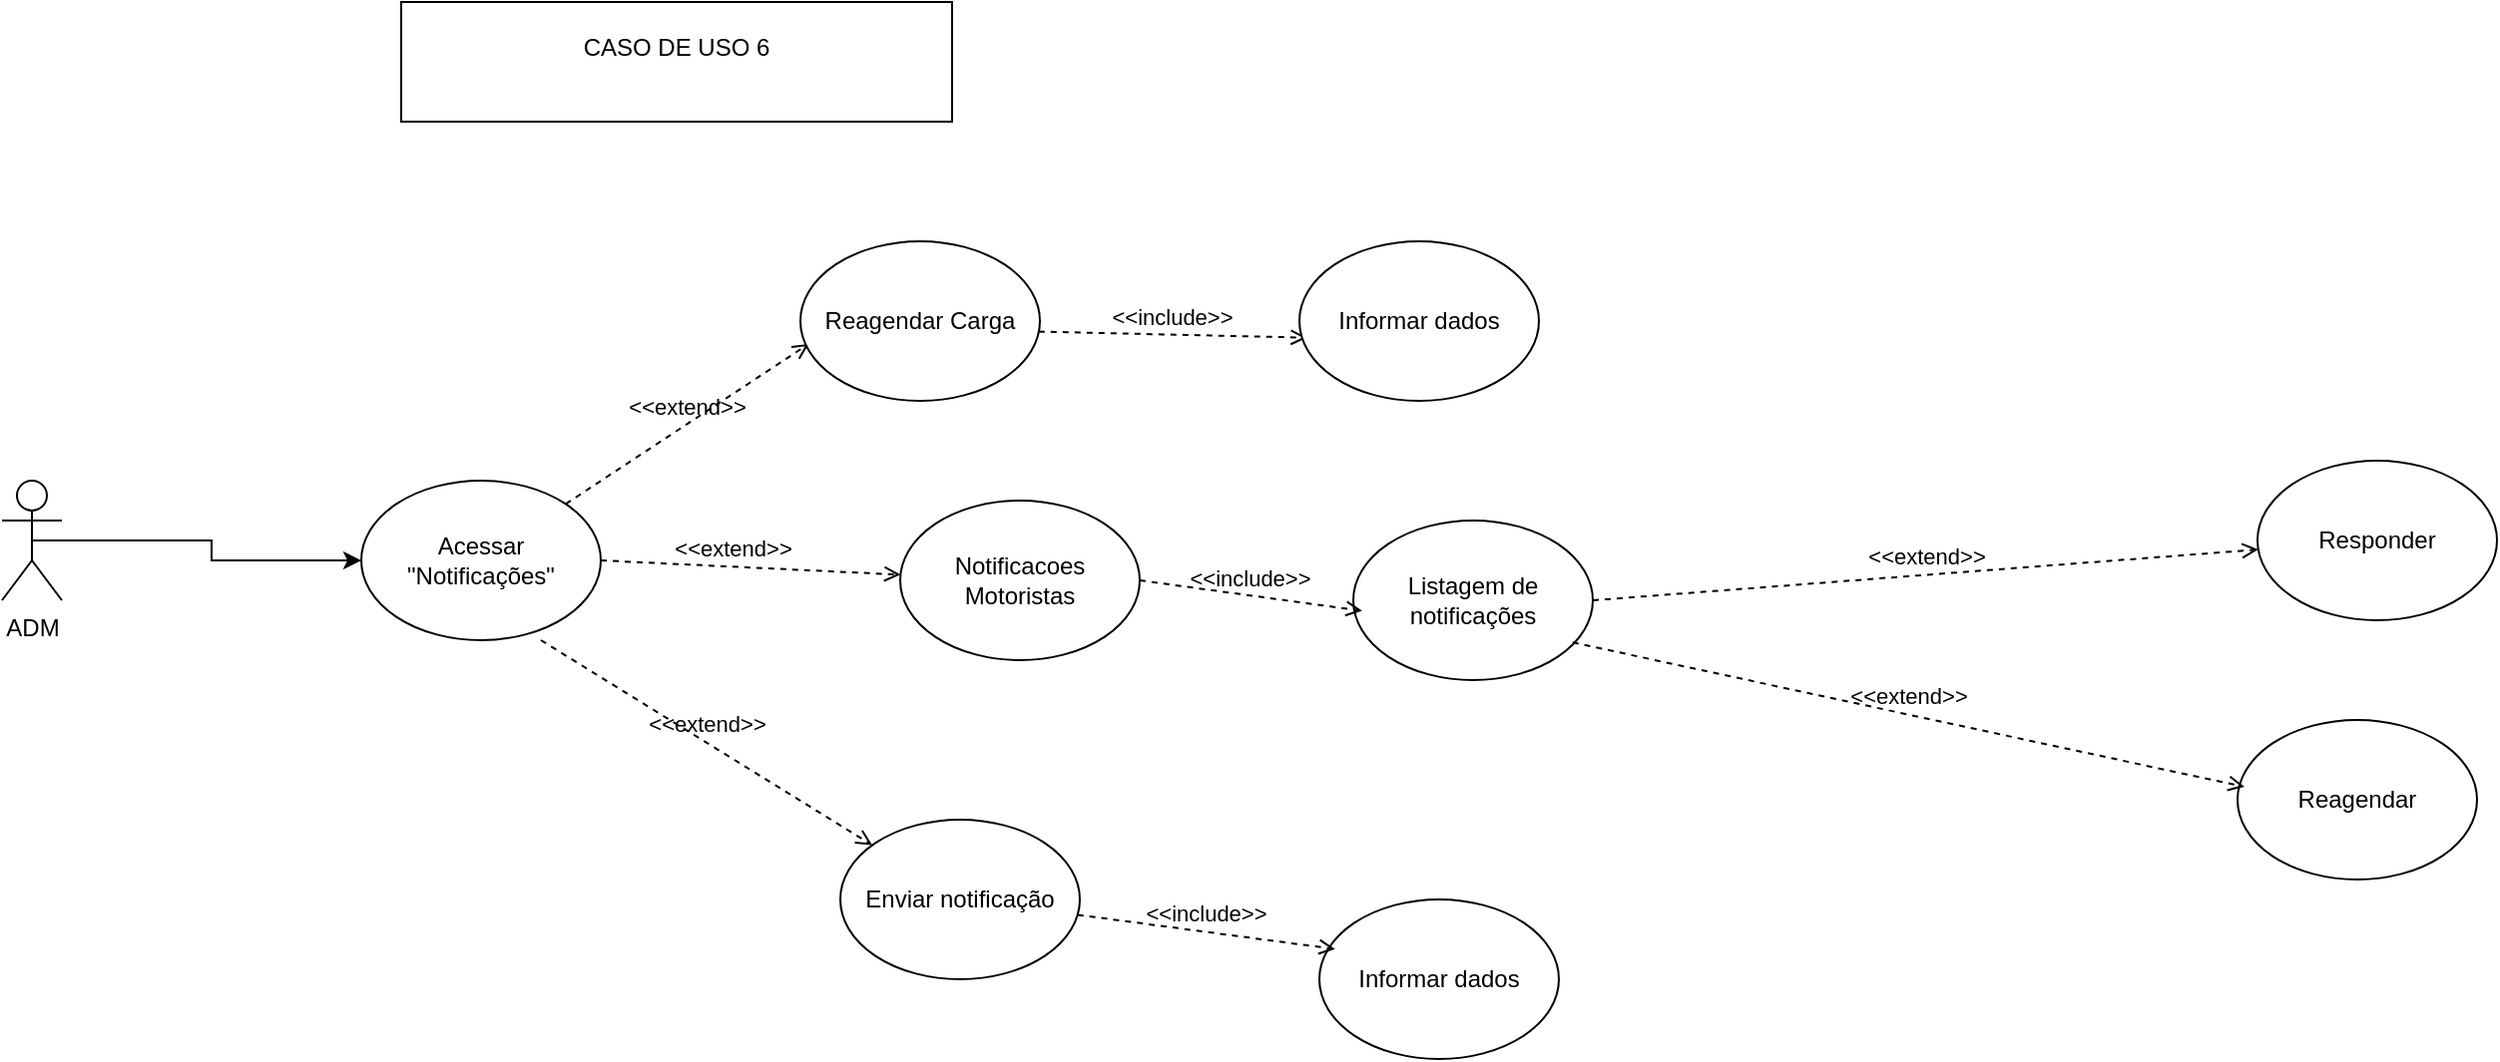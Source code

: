 <mxfile version="28.2.0">
  <diagram name="Página-2" id="ZmiVusArg0eAbAJM250A">
    <mxGraphModel dx="1497" dy="782" grid="1" gridSize="10" guides="1" tooltips="1" connect="1" arrows="1" fold="1" page="1" pageScale="1" pageWidth="827" pageHeight="1169" math="0" shadow="0">
      <root>
        <mxCell id="0" />
        <mxCell id="1" parent="0" />
        <mxCell id="7BSrLb9yEdah-kjwerx5-308" value="ADM&lt;div&gt;&lt;br&gt;&lt;/div&gt;" style="shape=umlActor;verticalLabelPosition=bottom;verticalAlign=top;html=1;outlineConnect=0;" vertex="1" parent="1">
          <mxGeometry x="30" y="280" width="30" height="60" as="geometry" />
        </mxCell>
        <mxCell id="7BSrLb9yEdah-kjwerx5-310" style="edgeStyle=orthogonalEdgeStyle;rounded=0;orthogonalLoop=1;jettySize=auto;html=1;exitX=0.5;exitY=0.5;exitDx=0;exitDy=0;exitPerimeter=0;" edge="1" parent="1" source="7BSrLb9yEdah-kjwerx5-308" target="7BSrLb9yEdah-kjwerx5-338">
          <mxGeometry relative="1" as="geometry">
            <mxPoint x="-10" y="354" as="sourcePoint" />
            <mxPoint x="210" y="320" as="targetPoint" />
          </mxGeometry>
        </mxCell>
        <mxCell id="7BSrLb9yEdah-kjwerx5-327" value="CASO DE USO 6&lt;div&gt;&lt;br&gt;&lt;/div&gt;" style="rounded=0;whiteSpace=wrap;html=1;" vertex="1" parent="1">
          <mxGeometry x="230" y="40" width="276" height="60" as="geometry" />
        </mxCell>
        <mxCell id="7BSrLb9yEdah-kjwerx5-338" value="Acessar &quot;Notificações&quot;" style="ellipse;whiteSpace=wrap;html=1;" vertex="1" parent="1">
          <mxGeometry x="210" y="280" width="120" height="80" as="geometry" />
        </mxCell>
        <mxCell id="7BSrLb9yEdah-kjwerx5-339" value="&amp;lt;&amp;lt;extend&amp;gt;&amp;gt;" style="html=1;verticalAlign=bottom;labelBackgroundColor=none;endArrow=open;endFill=0;dashed=1;rounded=0;exitX=1;exitY=0;exitDx=0;exitDy=0;entryX=0.035;entryY=0.643;entryDx=0;entryDy=0;entryPerimeter=0;" edge="1" parent="1" source="7BSrLb9yEdah-kjwerx5-338" target="7BSrLb9yEdah-kjwerx5-342">
          <mxGeometry width="160" relative="1" as="geometry">
            <mxPoint x="400" y="200" as="sourcePoint" />
            <mxPoint x="420" y="220" as="targetPoint" />
          </mxGeometry>
        </mxCell>
        <mxCell id="7BSrLb9yEdah-kjwerx5-340" value="&amp;lt;&amp;lt;extend&amp;gt;&amp;gt;" style="html=1;verticalAlign=bottom;labelBackgroundColor=none;endArrow=open;endFill=0;dashed=1;rounded=0;exitX=1;exitY=0.5;exitDx=0;exitDy=0;" edge="1" parent="1" source="7BSrLb9yEdah-kjwerx5-338" target="7BSrLb9yEdah-kjwerx5-343">
          <mxGeometry x="-0.125" width="160" relative="1" as="geometry">
            <mxPoint x="360" y="319.5" as="sourcePoint" />
            <mxPoint x="440" y="320" as="targetPoint" />
            <mxPoint as="offset" />
          </mxGeometry>
        </mxCell>
        <mxCell id="7BSrLb9yEdah-kjwerx5-341" value="&amp;lt;&amp;lt;extend&amp;gt;&amp;gt;" style="html=1;verticalAlign=bottom;labelBackgroundColor=none;endArrow=open;endFill=0;dashed=1;rounded=0;exitX=0.75;exitY=1;exitDx=0;exitDy=0;exitPerimeter=0;" edge="1" parent="1" source="7BSrLb9yEdah-kjwerx5-338" target="7BSrLb9yEdah-kjwerx5-344">
          <mxGeometry width="160" relative="1" as="geometry">
            <mxPoint x="450" y="480" as="sourcePoint" />
            <mxPoint x="430" y="410" as="targetPoint" />
          </mxGeometry>
        </mxCell>
        <mxCell id="7BSrLb9yEdah-kjwerx5-342" value="Reagendar Carga" style="ellipse;whiteSpace=wrap;html=1;" vertex="1" parent="1">
          <mxGeometry x="430" y="160" width="120" height="80" as="geometry" />
        </mxCell>
        <mxCell id="7BSrLb9yEdah-kjwerx5-343" value="Notificacoes Motoristas" style="ellipse;whiteSpace=wrap;html=1;" vertex="1" parent="1">
          <mxGeometry x="480" y="290" width="120" height="80" as="geometry" />
        </mxCell>
        <mxCell id="7BSrLb9yEdah-kjwerx5-344" value="Enviar notificação" style="ellipse;whiteSpace=wrap;html=1;" vertex="1" parent="1">
          <mxGeometry x="450" y="450" width="120" height="80" as="geometry" />
        </mxCell>
        <mxCell id="7BSrLb9yEdah-kjwerx5-345" value="&amp;lt;&amp;lt;include&amp;gt;&amp;gt;" style="html=1;verticalAlign=bottom;labelBackgroundColor=none;endArrow=open;endFill=0;dashed=1;rounded=0;exitX=0.995;exitY=0.566;exitDx=0;exitDy=0;exitPerimeter=0;entryX=0.032;entryY=0.604;entryDx=0;entryDy=0;entryPerimeter=0;" edge="1" parent="1" source="7BSrLb9yEdah-kjwerx5-342" target="7BSrLb9yEdah-kjwerx5-346">
          <mxGeometry width="160" relative="1" as="geometry">
            <mxPoint x="740" y="280" as="sourcePoint" />
            <mxPoint x="690" y="200" as="targetPoint" />
          </mxGeometry>
        </mxCell>
        <mxCell id="7BSrLb9yEdah-kjwerx5-346" value="Informar dados" style="ellipse;whiteSpace=wrap;html=1;" vertex="1" parent="1">
          <mxGeometry x="680" y="160" width="120" height="80" as="geometry" />
        </mxCell>
        <mxCell id="7BSrLb9yEdah-kjwerx5-347" value="Listagem de notificações" style="ellipse;whiteSpace=wrap;html=1;" vertex="1" parent="1">
          <mxGeometry x="707" y="300" width="120" height="80" as="geometry" />
        </mxCell>
        <mxCell id="7BSrLb9yEdah-kjwerx5-348" value="Informar dados" style="ellipse;whiteSpace=wrap;html=1;" vertex="1" parent="1">
          <mxGeometry x="690" y="490" width="120" height="80" as="geometry" />
        </mxCell>
        <mxCell id="7BSrLb9yEdah-kjwerx5-349" value="&amp;lt;&amp;lt;include&amp;gt;&amp;gt;" style="html=1;verticalAlign=bottom;labelBackgroundColor=none;endArrow=open;endFill=0;dashed=1;rounded=0;exitX=1;exitY=0.5;exitDx=0;exitDy=0;entryX=0.037;entryY=0.566;entryDx=0;entryDy=0;entryPerimeter=0;" edge="1" parent="1" source="7BSrLb9yEdah-kjwerx5-343" target="7BSrLb9yEdah-kjwerx5-347">
          <mxGeometry width="160" relative="1" as="geometry">
            <mxPoint x="640" y="330" as="sourcePoint" />
            <mxPoint x="775" y="333" as="targetPoint" />
          </mxGeometry>
        </mxCell>
        <mxCell id="7BSrLb9yEdah-kjwerx5-350" value="&amp;lt;&amp;lt;include&amp;gt;&amp;gt;" style="html=1;verticalAlign=bottom;labelBackgroundColor=none;endArrow=open;endFill=0;dashed=1;rounded=0;entryX=0.066;entryY=0.311;entryDx=0;entryDy=0;entryPerimeter=0;" edge="1" parent="1" source="7BSrLb9yEdah-kjwerx5-344" target="7BSrLb9yEdah-kjwerx5-348">
          <mxGeometry width="160" relative="1" as="geometry">
            <mxPoint x="630" y="420" as="sourcePoint" />
            <mxPoint x="765" y="423" as="targetPoint" />
          </mxGeometry>
        </mxCell>
        <mxCell id="7BSrLb9yEdah-kjwerx5-351" value="&amp;lt;&amp;lt;extend&amp;gt;&amp;gt;" style="html=1;verticalAlign=bottom;labelBackgroundColor=none;endArrow=open;endFill=0;dashed=1;rounded=0;exitX=1;exitY=0.5;exitDx=0;exitDy=0;" edge="1" parent="1" source="7BSrLb9yEdah-kjwerx5-347" target="7BSrLb9yEdah-kjwerx5-352">
          <mxGeometry width="160" relative="1" as="geometry">
            <mxPoint x="870" y="340" as="sourcePoint" />
            <mxPoint x="970" y="350" as="targetPoint" />
          </mxGeometry>
        </mxCell>
        <mxCell id="7BSrLb9yEdah-kjwerx5-352" value="Responder" style="ellipse;whiteSpace=wrap;html=1;" vertex="1" parent="1">
          <mxGeometry x="1160" y="270" width="120" height="80" as="geometry" />
        </mxCell>
        <mxCell id="7BSrLb9yEdah-kjwerx5-353" value="Reagendar" style="ellipse;whiteSpace=wrap;html=1;" vertex="1" parent="1">
          <mxGeometry x="1150" y="400" width="120" height="80" as="geometry" />
        </mxCell>
        <mxCell id="7BSrLb9yEdah-kjwerx5-355" value="&amp;lt;&amp;lt;extend&amp;gt;&amp;gt;" style="html=1;verticalAlign=bottom;labelBackgroundColor=none;endArrow=open;endFill=0;dashed=1;rounded=0;exitX=0.916;exitY=0.764;exitDx=0;exitDy=0;exitPerimeter=0;entryX=0.029;entryY=0.419;entryDx=0;entryDy=0;entryPerimeter=0;" edge="1" parent="1" source="7BSrLb9yEdah-kjwerx5-347" target="7BSrLb9yEdah-kjwerx5-353">
          <mxGeometry width="160" relative="1" as="geometry">
            <mxPoint x="950" y="430" as="sourcePoint" />
            <mxPoint x="1273" y="430" as="targetPoint" />
          </mxGeometry>
        </mxCell>
      </root>
    </mxGraphModel>
  </diagram>
</mxfile>
